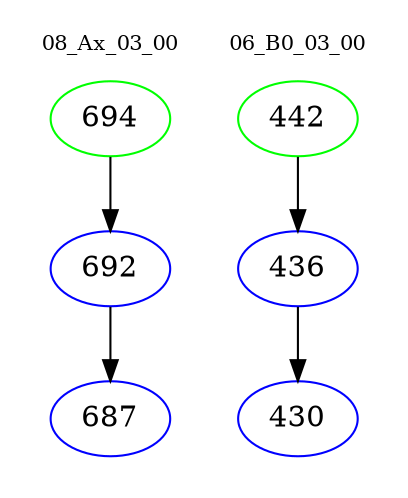 digraph{
subgraph cluster_0 {
color = white
label = "08_Ax_03_00";
fontsize=10;
T0_694 [label="694", color="green"]
T0_694 -> T0_692 [color="black"]
T0_692 [label="692", color="blue"]
T0_692 -> T0_687 [color="black"]
T0_687 [label="687", color="blue"]
}
subgraph cluster_1 {
color = white
label = "06_B0_03_00";
fontsize=10;
T1_442 [label="442", color="green"]
T1_442 -> T1_436 [color="black"]
T1_436 [label="436", color="blue"]
T1_436 -> T1_430 [color="black"]
T1_430 [label="430", color="blue"]
}
}

